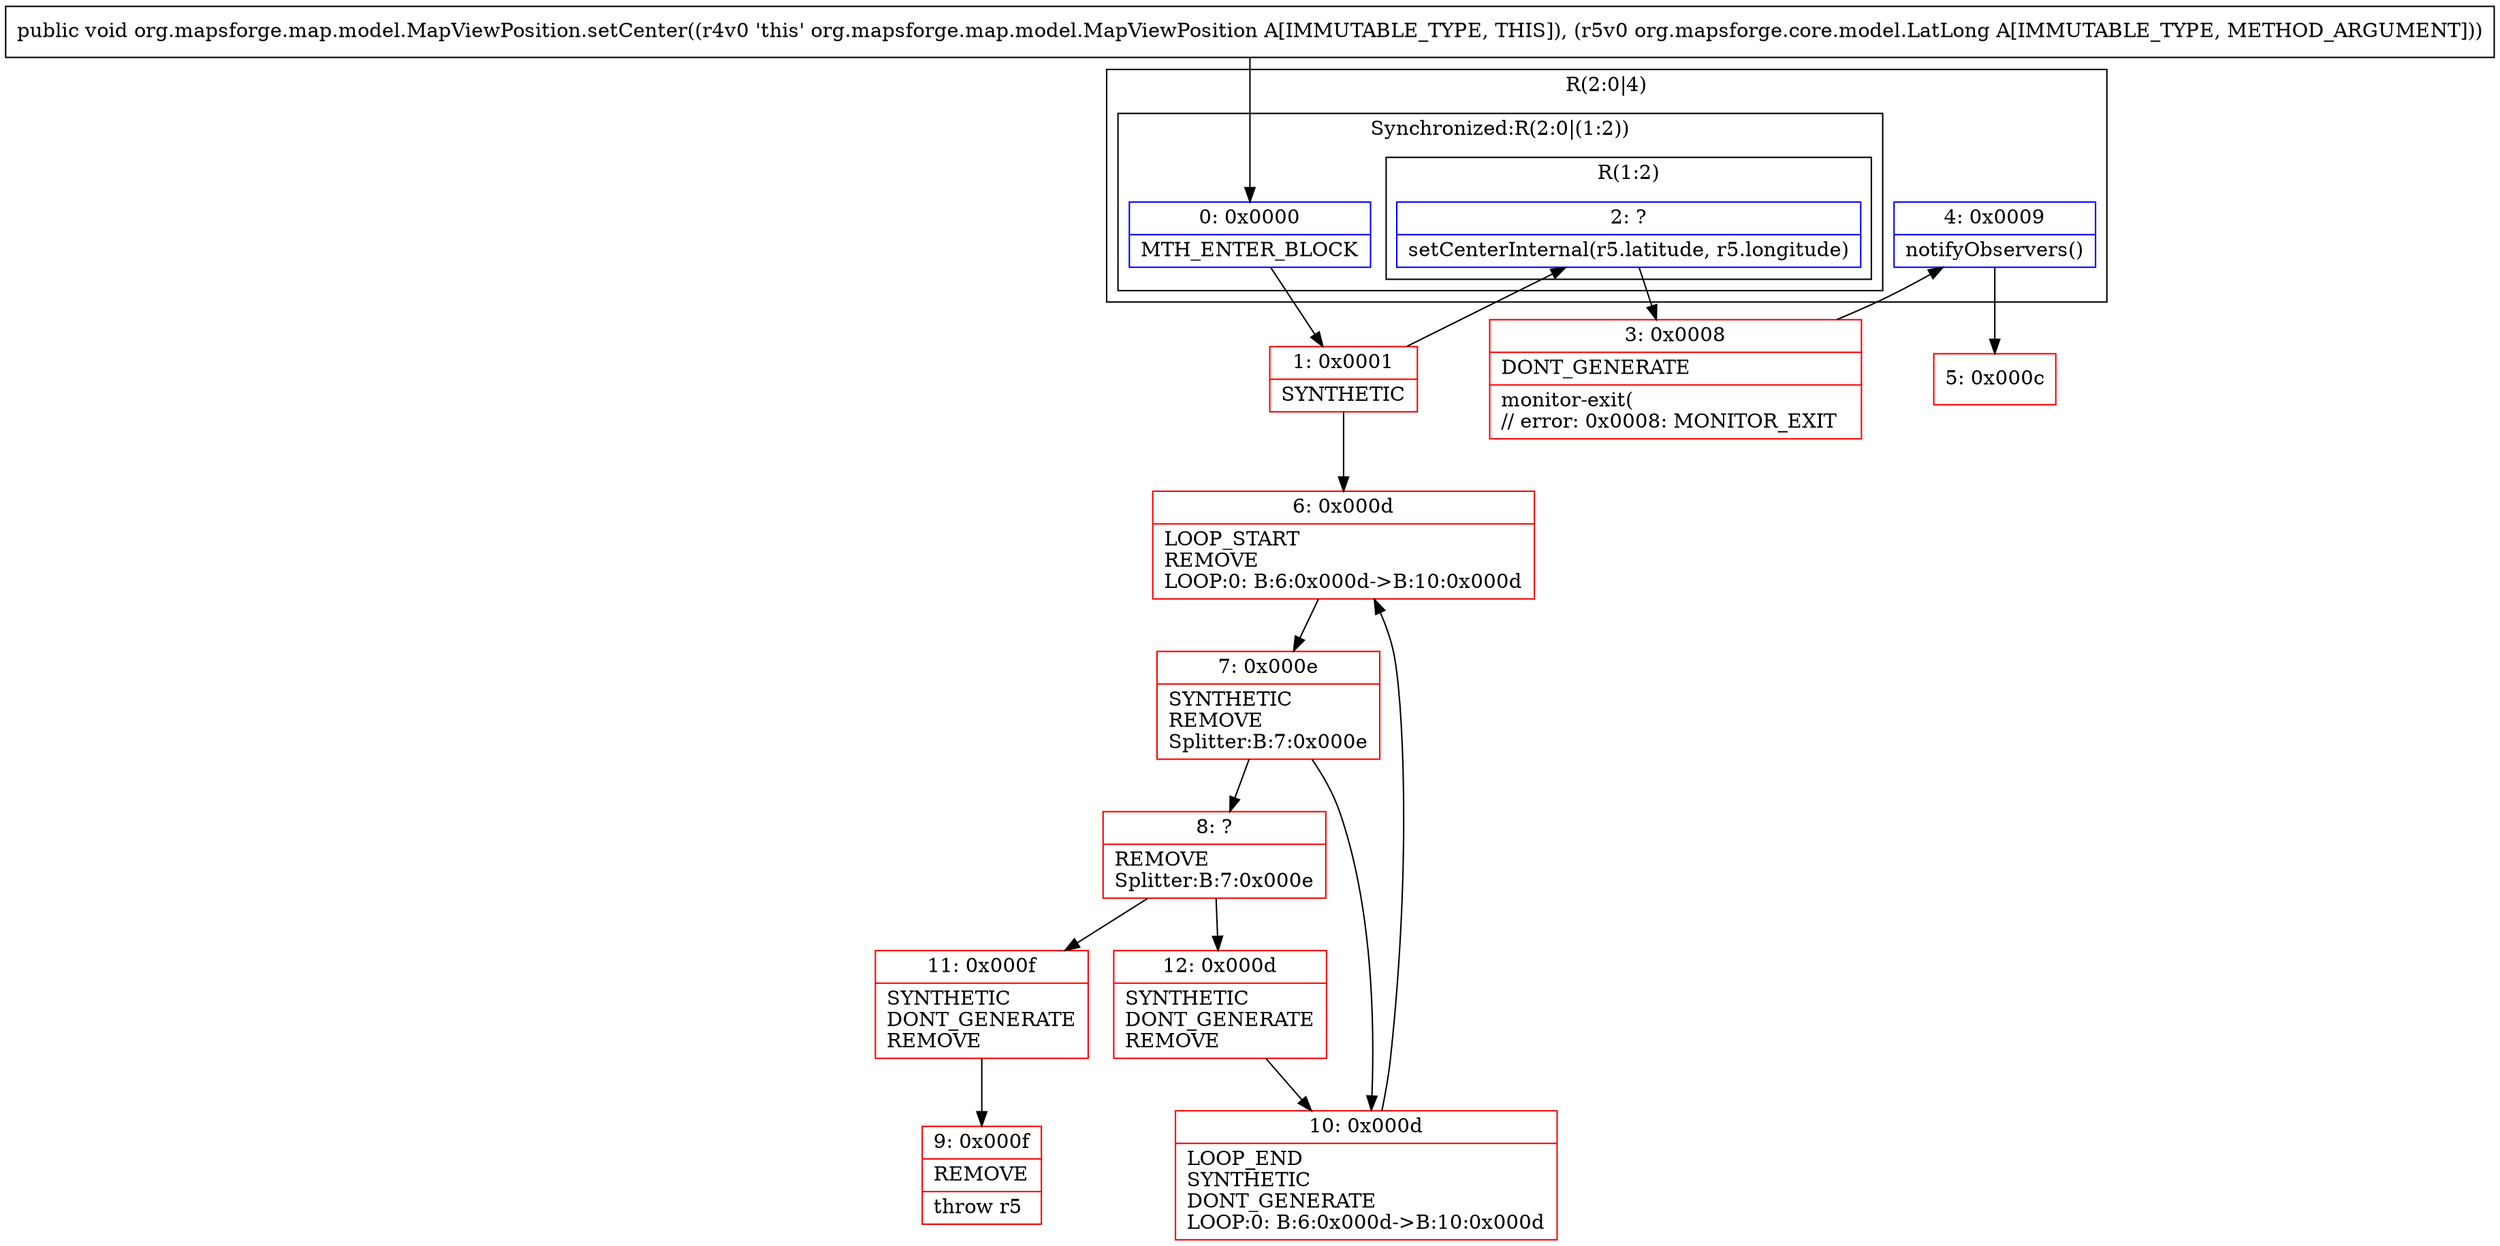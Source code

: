 digraph "CFG fororg.mapsforge.map.model.MapViewPosition.setCenter(Lorg\/mapsforge\/core\/model\/LatLong;)V" {
subgraph cluster_Region_1631269840 {
label = "R(2:0|4)";
node [shape=record,color=blue];
subgraph cluster_SynchronizedRegion_301769517 {
label = "Synchronized:R(2:0|(1:2))";
node [shape=record,color=blue];
Node_0 [shape=record,label="{0\:\ 0x0000|MTH_ENTER_BLOCK\l}"];
subgraph cluster_Region_94522766 {
label = "R(1:2)";
node [shape=record,color=blue];
Node_2 [shape=record,label="{2\:\ ?|setCenterInternal(r5.latitude, r5.longitude)\l}"];
}
}
Node_4 [shape=record,label="{4\:\ 0x0009|notifyObservers()\l}"];
}
Node_1 [shape=record,color=red,label="{1\:\ 0x0001|SYNTHETIC\l}"];
Node_3 [shape=record,color=red,label="{3\:\ 0x0008|DONT_GENERATE\l|monitor\-exit(\l\/\/ error: 0x0008: MONITOR_EXIT  \l}"];
Node_5 [shape=record,color=red,label="{5\:\ 0x000c}"];
Node_6 [shape=record,color=red,label="{6\:\ 0x000d|LOOP_START\lREMOVE\lLOOP:0: B:6:0x000d\-\>B:10:0x000d\l}"];
Node_7 [shape=record,color=red,label="{7\:\ 0x000e|SYNTHETIC\lREMOVE\lSplitter:B:7:0x000e\l}"];
Node_8 [shape=record,color=red,label="{8\:\ ?|REMOVE\lSplitter:B:7:0x000e\l}"];
Node_9 [shape=record,color=red,label="{9\:\ 0x000f|REMOVE\l|throw r5\l}"];
Node_10 [shape=record,color=red,label="{10\:\ 0x000d|LOOP_END\lSYNTHETIC\lDONT_GENERATE\lLOOP:0: B:6:0x000d\-\>B:10:0x000d\l}"];
Node_11 [shape=record,color=red,label="{11\:\ 0x000f|SYNTHETIC\lDONT_GENERATE\lREMOVE\l}"];
Node_12 [shape=record,color=red,label="{12\:\ 0x000d|SYNTHETIC\lDONT_GENERATE\lREMOVE\l}"];
MethodNode[shape=record,label="{public void org.mapsforge.map.model.MapViewPosition.setCenter((r4v0 'this' org.mapsforge.map.model.MapViewPosition A[IMMUTABLE_TYPE, THIS]), (r5v0 org.mapsforge.core.model.LatLong A[IMMUTABLE_TYPE, METHOD_ARGUMENT])) }"];
MethodNode -> Node_0;
Node_0 -> Node_1;
Node_2 -> Node_3;
Node_4 -> Node_5;
Node_1 -> Node_2;
Node_1 -> Node_6;
Node_3 -> Node_4;
Node_6 -> Node_7;
Node_7 -> Node_8;
Node_7 -> Node_10;
Node_8 -> Node_11;
Node_8 -> Node_12;
Node_10 -> Node_6;
Node_11 -> Node_9;
Node_12 -> Node_10;
}

